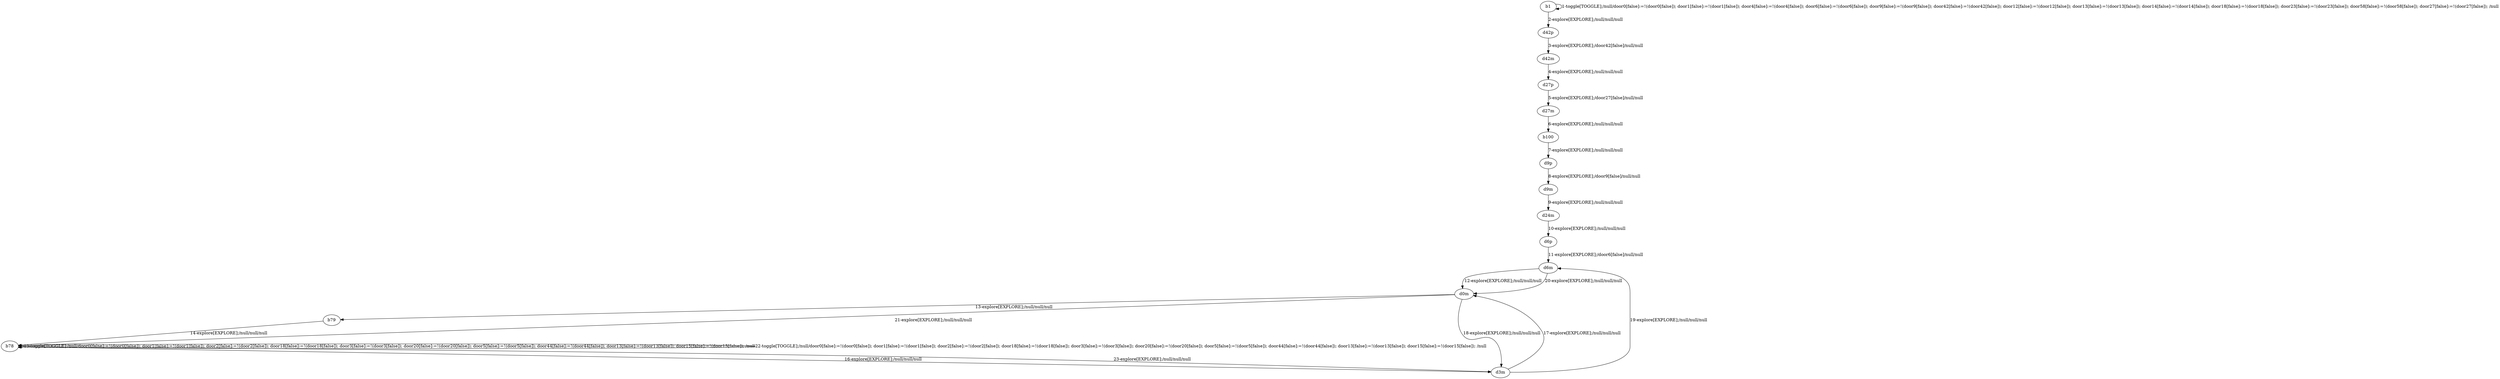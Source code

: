 # Total number of goals covered by this test: 3
# b79 --> b78
# d3m --> d6m
# d0m --> d3m

digraph g {
"b1" -> "b1" [label = "1-toggle[TOGGLE];/null/door0[false]:=!(door0[false]); door1[false]:=!(door1[false]); door4[false]:=!(door4[false]); door6[false]:=!(door6[false]); door9[false]:=!(door9[false]); door42[false]:=!(door42[false]); door12[false]:=!(door12[false]); door13[false]:=!(door13[false]); door14[false]:=!(door14[false]); door18[false]:=!(door18[false]); door23[false]:=!(door23[false]); door58[false]:=!(door58[false]); door27[false]:=!(door27[false]); /null"];
"b1" -> "d42p" [label = "2-explore[EXPLORE];/null/null/null"];
"d42p" -> "d42m" [label = "3-explore[EXPLORE];/door42[false]/null/null"];
"d42m" -> "d27p" [label = "4-explore[EXPLORE];/null/null/null"];
"d27p" -> "d27m" [label = "5-explore[EXPLORE];/door27[false]/null/null"];
"d27m" -> "b100" [label = "6-explore[EXPLORE];/null/null/null"];
"b100" -> "d9p" [label = "7-explore[EXPLORE];/null/null/null"];
"d9p" -> "d9m" [label = "8-explore[EXPLORE];/door9[false]/null/null"];
"d9m" -> "d24m" [label = "9-explore[EXPLORE];/null/null/null"];
"d24m" -> "d6p" [label = "10-explore[EXPLORE];/null/null/null"];
"d6p" -> "d6m" [label = "11-explore[EXPLORE];/door6[false]/null/null"];
"d6m" -> "d0m" [label = "12-explore[EXPLORE];/null/null/null"];
"d0m" -> "b79" [label = "13-explore[EXPLORE];/null/null/null"];
"b79" -> "b78" [label = "14-explore[EXPLORE];/null/null/null"];
"b78" -> "b78" [label = "15-toggle[TOGGLE];/null/door0[false]:=!(door0[false]); door1[false]:=!(door1[false]); door2[false]:=!(door2[false]); door18[false]:=!(door18[false]); door3[false]:=!(door3[false]); door20[false]:=!(door20[false]); door5[false]:=!(door5[false]); door44[false]:=!(door44[false]); door13[false]:=!(door13[false]); door15[false]:=!(door15[false]); /null"];
"b78" -> "d3m" [label = "16-explore[EXPLORE];/null/null/null"];
"d3m" -> "d0m" [label = "17-explore[EXPLORE];/null/null/null"];
"d0m" -> "d3m" [label = "18-explore[EXPLORE];/null/null/null"];
"d3m" -> "d6m" [label = "19-explore[EXPLORE];/null/null/null"];
"d6m" -> "d0m" [label = "20-explore[EXPLORE];/null/null/null"];
"d0m" -> "b78" [label = "21-explore[EXPLORE];/null/null/null"];
"b78" -> "b78" [label = "22-toggle[TOGGLE];/null/door0[false]:=!(door0[false]); door1[false]:=!(door1[false]); door2[false]:=!(door2[false]); door18[false]:=!(door18[false]); door3[false]:=!(door3[false]); door20[false]:=!(door20[false]); door5[false]:=!(door5[false]); door44[false]:=!(door44[false]); door13[false]:=!(door13[false]); door15[false]:=!(door15[false]); /null"];
"b78" -> "d3m" [label = "23-explore[EXPLORE];/null/null/null"];
}